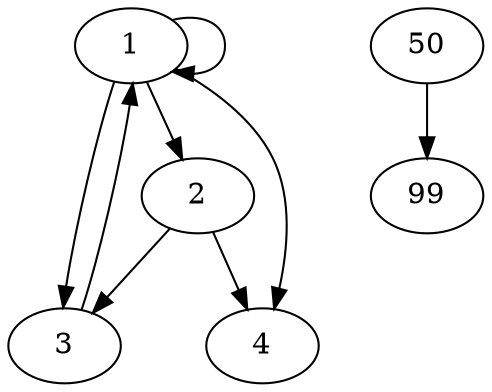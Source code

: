 digraph G {
	1 -> 3
	1 -> 2
	1 -> 4
	1 -> 1
	1
	2 -> 3
	2 -> 4
	2
	3 -> 1
	3
	4
	99
	50 -> 99
	50
}
